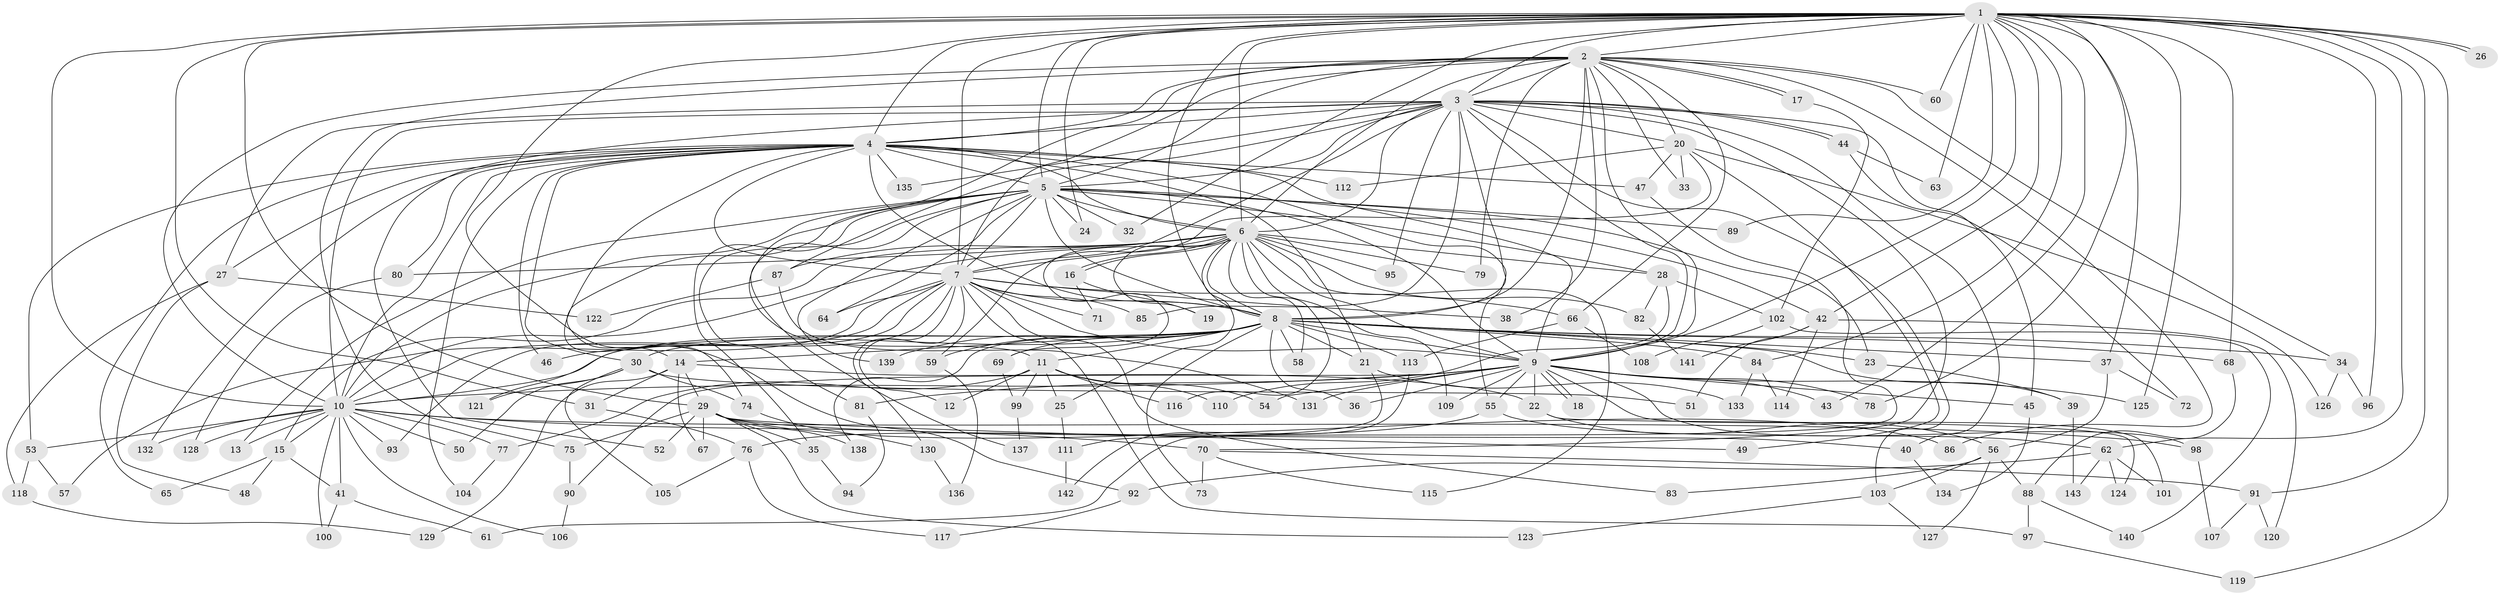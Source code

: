 // coarse degree distribution, {9: 0.023255813953488372, 3: 0.2558139534883721, 1: 0.023255813953488372, 23: 0.023255813953488372, 20: 0.046511627906976744, 2: 0.3023255813953488, 11: 0.011627906976744186, 4: 0.13953488372093023, 21: 0.011627906976744186, 17: 0.011627906976744186, 5: 0.06976744186046512, 6: 0.03488372093023256, 26: 0.011627906976744186, 7: 0.023255813953488372, 19: 0.011627906976744186}
// Generated by graph-tools (version 1.1) at 2025/36/03/04/25 23:36:16]
// undirected, 143 vertices, 311 edges
graph export_dot {
  node [color=gray90,style=filled];
  1;
  2;
  3;
  4;
  5;
  6;
  7;
  8;
  9;
  10;
  11;
  12;
  13;
  14;
  15;
  16;
  17;
  18;
  19;
  20;
  21;
  22;
  23;
  24;
  25;
  26;
  27;
  28;
  29;
  30;
  31;
  32;
  33;
  34;
  35;
  36;
  37;
  38;
  39;
  40;
  41;
  42;
  43;
  44;
  45;
  46;
  47;
  48;
  49;
  50;
  51;
  52;
  53;
  54;
  55;
  56;
  57;
  58;
  59;
  60;
  61;
  62;
  63;
  64;
  65;
  66;
  67;
  68;
  69;
  70;
  71;
  72;
  73;
  74;
  75;
  76;
  77;
  78;
  79;
  80;
  81;
  82;
  83;
  84;
  85;
  86;
  87;
  88;
  89;
  90;
  91;
  92;
  93;
  94;
  95;
  96;
  97;
  98;
  99;
  100;
  101;
  102;
  103;
  104;
  105;
  106;
  107;
  108;
  109;
  110;
  111;
  112;
  113;
  114;
  115;
  116;
  117;
  118;
  119;
  120;
  121;
  122;
  123;
  124;
  125;
  126;
  127;
  128;
  129;
  130;
  131;
  132;
  133;
  134;
  135;
  136;
  137;
  138;
  139;
  140;
  141;
  142;
  143;
  1 -- 2;
  1 -- 3;
  1 -- 4;
  1 -- 5;
  1 -- 6;
  1 -- 7;
  1 -- 8;
  1 -- 9;
  1 -- 10;
  1 -- 24;
  1 -- 26;
  1 -- 26;
  1 -- 29;
  1 -- 31;
  1 -- 32;
  1 -- 37;
  1 -- 42;
  1 -- 43;
  1 -- 60;
  1 -- 62;
  1 -- 63;
  1 -- 68;
  1 -- 78;
  1 -- 84;
  1 -- 89;
  1 -- 91;
  1 -- 92;
  1 -- 96;
  1 -- 119;
  1 -- 125;
  2 -- 3;
  2 -- 4;
  2 -- 5;
  2 -- 6;
  2 -- 7;
  2 -- 8;
  2 -- 9;
  2 -- 10;
  2 -- 11;
  2 -- 17;
  2 -- 17;
  2 -- 20;
  2 -- 33;
  2 -- 34;
  2 -- 38;
  2 -- 60;
  2 -- 66;
  2 -- 75;
  2 -- 79;
  2 -- 86;
  3 -- 4;
  3 -- 5;
  3 -- 6;
  3 -- 7;
  3 -- 8;
  3 -- 9;
  3 -- 10;
  3 -- 20;
  3 -- 27;
  3 -- 40;
  3 -- 44;
  3 -- 44;
  3 -- 45;
  3 -- 52;
  3 -- 70;
  3 -- 85;
  3 -- 87;
  3 -- 95;
  3 -- 103;
  3 -- 135;
  4 -- 5;
  4 -- 6;
  4 -- 7;
  4 -- 8;
  4 -- 9;
  4 -- 10;
  4 -- 21;
  4 -- 27;
  4 -- 30;
  4 -- 46;
  4 -- 47;
  4 -- 53;
  4 -- 55;
  4 -- 65;
  4 -- 74;
  4 -- 80;
  4 -- 104;
  4 -- 112;
  4 -- 132;
  4 -- 135;
  5 -- 6;
  5 -- 7;
  5 -- 8;
  5 -- 9;
  5 -- 10;
  5 -- 13;
  5 -- 14;
  5 -- 23;
  5 -- 24;
  5 -- 28;
  5 -- 32;
  5 -- 35;
  5 -- 42;
  5 -- 64;
  5 -- 81;
  5 -- 89;
  5 -- 137;
  5 -- 139;
  6 -- 7;
  6 -- 8;
  6 -- 9;
  6 -- 10;
  6 -- 15;
  6 -- 16;
  6 -- 16;
  6 -- 19;
  6 -- 25;
  6 -- 28;
  6 -- 58;
  6 -- 69;
  6 -- 79;
  6 -- 80;
  6 -- 82;
  6 -- 87;
  6 -- 95;
  6 -- 109;
  6 -- 115;
  6 -- 116;
  7 -- 8;
  7 -- 9;
  7 -- 10;
  7 -- 12;
  7 -- 38;
  7 -- 57;
  7 -- 64;
  7 -- 66;
  7 -- 71;
  7 -- 83;
  7 -- 85;
  7 -- 93;
  7 -- 97;
  7 -- 121;
  7 -- 130;
  8 -- 9;
  8 -- 10;
  8 -- 11;
  8 -- 14;
  8 -- 21;
  8 -- 23;
  8 -- 30;
  8 -- 34;
  8 -- 36;
  8 -- 37;
  8 -- 39;
  8 -- 46;
  8 -- 58;
  8 -- 59;
  8 -- 68;
  8 -- 69;
  8 -- 73;
  8 -- 84;
  8 -- 113;
  8 -- 138;
  8 -- 139;
  9 -- 10;
  9 -- 18;
  9 -- 18;
  9 -- 22;
  9 -- 36;
  9 -- 43;
  9 -- 45;
  9 -- 54;
  9 -- 55;
  9 -- 78;
  9 -- 81;
  9 -- 90;
  9 -- 98;
  9 -- 101;
  9 -- 109;
  9 -- 125;
  9 -- 131;
  10 -- 13;
  10 -- 15;
  10 -- 41;
  10 -- 50;
  10 -- 53;
  10 -- 70;
  10 -- 77;
  10 -- 93;
  10 -- 98;
  10 -- 100;
  10 -- 106;
  10 -- 128;
  10 -- 132;
  11 -- 12;
  11 -- 25;
  11 -- 54;
  11 -- 77;
  11 -- 99;
  11 -- 110;
  11 -- 116;
  14 -- 22;
  14 -- 29;
  14 -- 31;
  14 -- 67;
  14 -- 129;
  15 -- 41;
  15 -- 48;
  15 -- 65;
  16 -- 19;
  16 -- 71;
  17 -- 102;
  20 -- 33;
  20 -- 47;
  20 -- 49;
  20 -- 59;
  20 -- 112;
  20 -- 126;
  21 -- 111;
  21 -- 133;
  22 -- 56;
  22 -- 124;
  23 -- 39;
  25 -- 111;
  27 -- 48;
  27 -- 118;
  27 -- 122;
  28 -- 82;
  28 -- 102;
  28 -- 110;
  29 -- 35;
  29 -- 40;
  29 -- 49;
  29 -- 52;
  29 -- 67;
  29 -- 75;
  29 -- 86;
  29 -- 123;
  29 -- 138;
  30 -- 50;
  30 -- 51;
  30 -- 74;
  30 -- 105;
  30 -- 121;
  31 -- 76;
  34 -- 96;
  34 -- 126;
  35 -- 94;
  37 -- 56;
  37 -- 72;
  39 -- 143;
  40 -- 134;
  41 -- 61;
  41 -- 100;
  42 -- 51;
  42 -- 114;
  42 -- 120;
  42 -- 141;
  44 -- 63;
  44 -- 72;
  45 -- 134;
  47 -- 61;
  53 -- 57;
  53 -- 118;
  55 -- 62;
  55 -- 76;
  56 -- 83;
  56 -- 88;
  56 -- 103;
  56 -- 127;
  59 -- 136;
  62 -- 92;
  62 -- 101;
  62 -- 124;
  62 -- 143;
  66 -- 108;
  66 -- 113;
  68 -- 88;
  69 -- 99;
  70 -- 73;
  70 -- 91;
  70 -- 115;
  74 -- 130;
  75 -- 90;
  76 -- 105;
  76 -- 117;
  77 -- 104;
  80 -- 128;
  81 -- 94;
  82 -- 141;
  84 -- 114;
  84 -- 133;
  87 -- 122;
  87 -- 131;
  88 -- 97;
  88 -- 140;
  90 -- 106;
  91 -- 107;
  91 -- 120;
  92 -- 117;
  97 -- 119;
  98 -- 107;
  99 -- 137;
  102 -- 108;
  102 -- 140;
  103 -- 123;
  103 -- 127;
  111 -- 142;
  113 -- 142;
  118 -- 129;
  130 -- 136;
}
